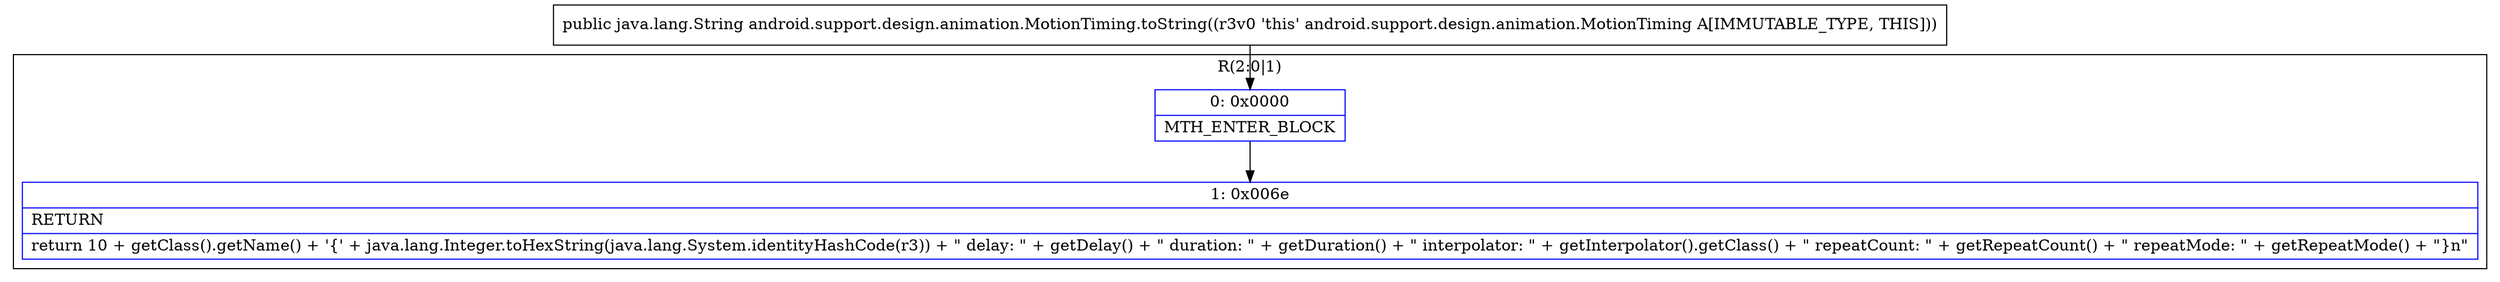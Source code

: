 digraph "CFG forandroid.support.design.animation.MotionTiming.toString()Ljava\/lang\/String;" {
subgraph cluster_Region_394373681 {
label = "R(2:0|1)";
node [shape=record,color=blue];
Node_0 [shape=record,label="{0\:\ 0x0000|MTH_ENTER_BLOCK\l}"];
Node_1 [shape=record,label="{1\:\ 0x006e|RETURN\l|return 10 + getClass().getName() + '\{' + java.lang.Integer.toHexString(java.lang.System.identityHashCode(r3)) + \" delay: \" + getDelay() + \" duration: \" + getDuration() + \" interpolator: \" + getInterpolator().getClass() + \" repeatCount: \" + getRepeatCount() + \" repeatMode: \" + getRepeatMode() + \"\}n\"\l}"];
}
MethodNode[shape=record,label="{public java.lang.String android.support.design.animation.MotionTiming.toString((r3v0 'this' android.support.design.animation.MotionTiming A[IMMUTABLE_TYPE, THIS])) }"];
MethodNode -> Node_0;
Node_0 -> Node_1;
}

